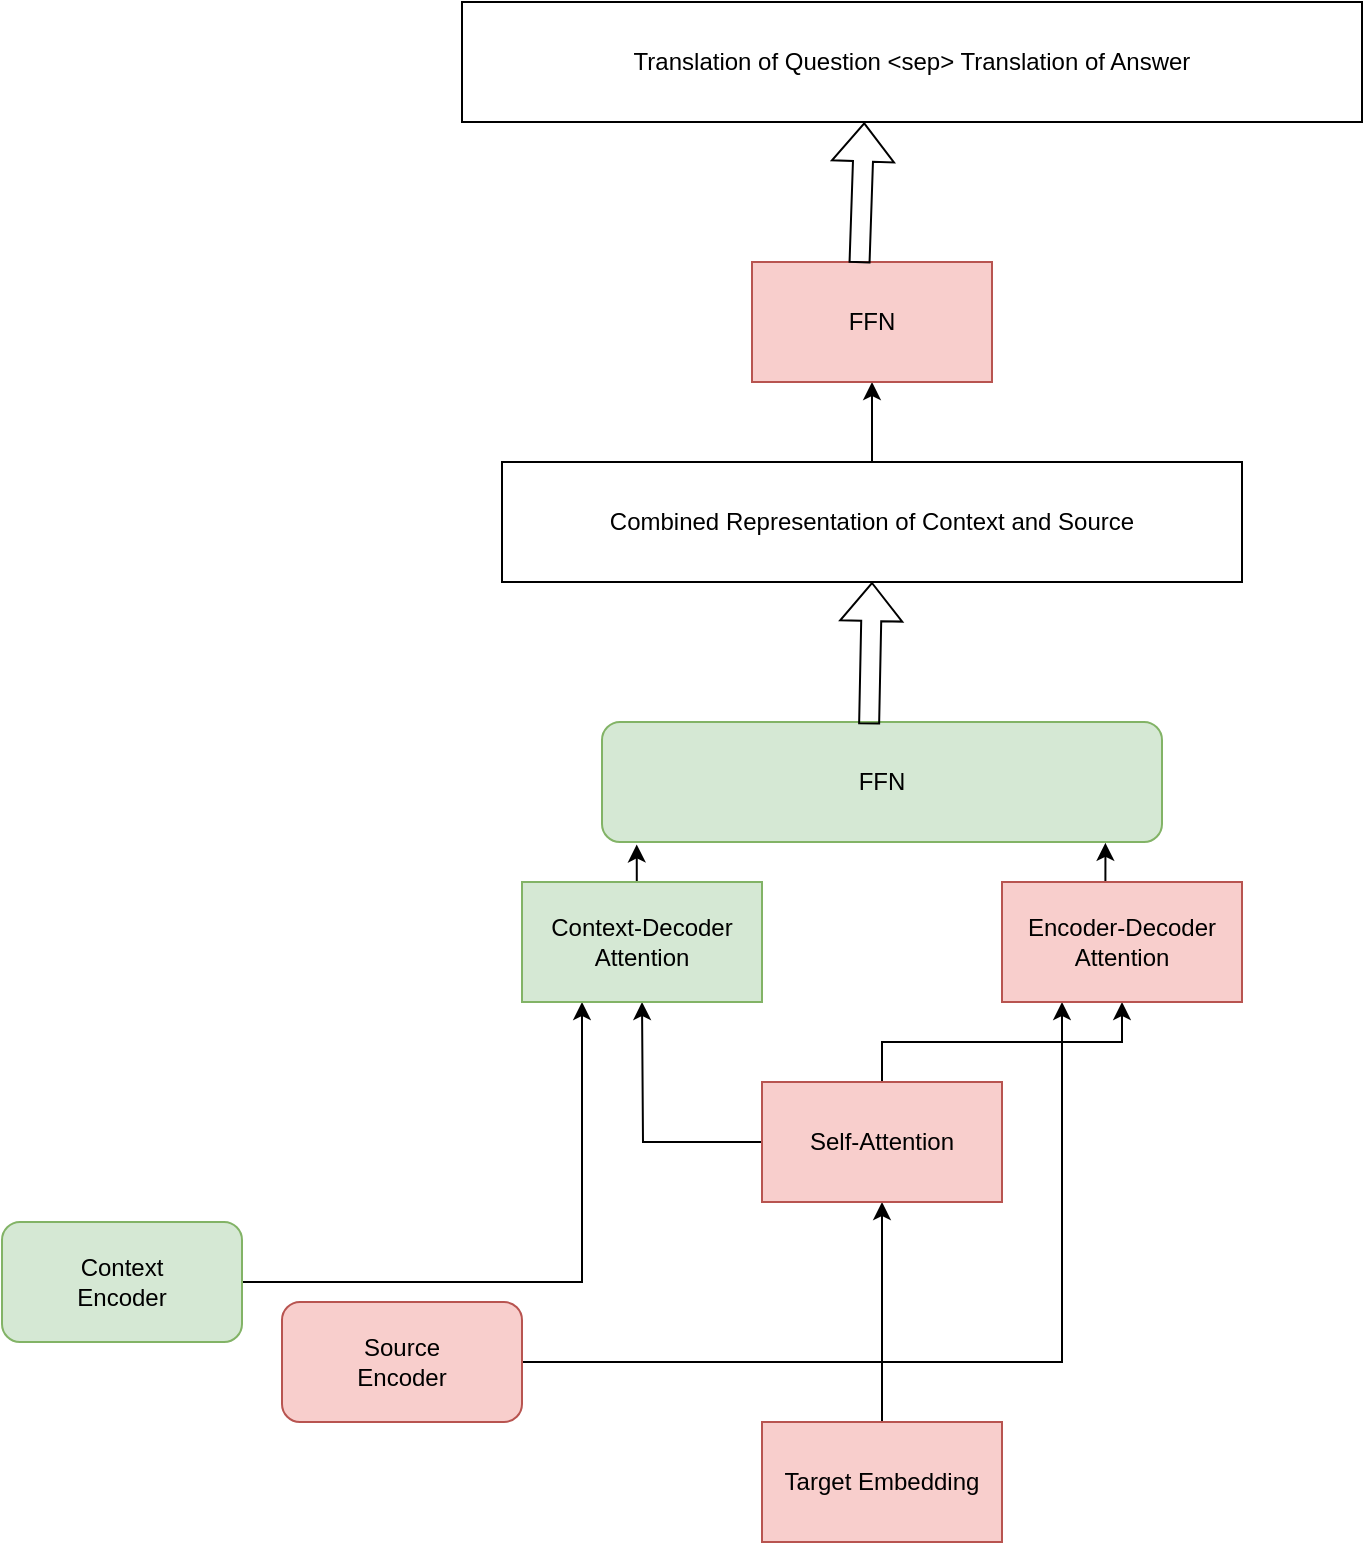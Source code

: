 <mxfile version="20.0.3" type="github"><diagram id="j9fgoMHlRESabCVzAFUy" name="Page-1"><mxGraphModel dx="986" dy="496" grid="1" gridSize="10" guides="1" tooltips="1" connect="1" arrows="1" fold="1" page="1" pageScale="1" pageWidth="850" pageHeight="1100" math="0" shadow="0"><root><mxCell id="0"/><mxCell id="1" parent="0"/><mxCell id="lCyRS-yCL0ZU_U1mTNhh-22" style="edgeStyle=orthogonalEdgeStyle;rounded=0;orthogonalLoop=1;jettySize=auto;html=1;entryX=0.25;entryY=1;entryDx=0;entryDy=0;" parent="1" source="lCyRS-yCL0ZU_U1mTNhh-23" target="lCyRS-yCL0ZU_U1mTNhh-34" edge="1"><mxGeometry relative="1" as="geometry"/></mxCell><mxCell id="lCyRS-yCL0ZU_U1mTNhh-23" value="Context&lt;br&gt;Encoder" style="rounded=1;whiteSpace=wrap;html=1;fillColor=#d5e8d4;strokeColor=#82b366;" parent="1" vertex="1"><mxGeometry x="90" y="720" width="120" height="60" as="geometry"/></mxCell><mxCell id="lCyRS-yCL0ZU_U1mTNhh-24" style="edgeStyle=orthogonalEdgeStyle;rounded=0;orthogonalLoop=1;jettySize=auto;html=1;entryX=0.25;entryY=1;entryDx=0;entryDy=0;" parent="1" source="lCyRS-yCL0ZU_U1mTNhh-25" target="lCyRS-yCL0ZU_U1mTNhh-32" edge="1"><mxGeometry relative="1" as="geometry"/></mxCell><mxCell id="lCyRS-yCL0ZU_U1mTNhh-25" value="Source&lt;br&gt;Encoder" style="rounded=1;whiteSpace=wrap;html=1;fillColor=#f8cecc;strokeColor=#b85450;" parent="1" vertex="1"><mxGeometry x="230" y="760" width="120" height="60" as="geometry"/></mxCell><mxCell id="lCyRS-yCL0ZU_U1mTNhh-26" value="" style="edgeStyle=orthogonalEdgeStyle;rounded=0;orthogonalLoop=1;jettySize=auto;html=1;" parent="1" source="lCyRS-yCL0ZU_U1mTNhh-27" target="lCyRS-yCL0ZU_U1mTNhh-30" edge="1"><mxGeometry relative="1" as="geometry"/></mxCell><mxCell id="lCyRS-yCL0ZU_U1mTNhh-27" value="Target Embedding" style="rounded=0;whiteSpace=wrap;html=1;fillColor=#f8cecc;strokeColor=#b85450;" parent="1" vertex="1"><mxGeometry x="470" y="820" width="120" height="60" as="geometry"/></mxCell><mxCell id="lCyRS-yCL0ZU_U1mTNhh-28" value="" style="edgeStyle=orthogonalEdgeStyle;rounded=0;orthogonalLoop=1;jettySize=auto;html=1;" parent="1" source="lCyRS-yCL0ZU_U1mTNhh-30" target="lCyRS-yCL0ZU_U1mTNhh-32" edge="1"><mxGeometry relative="1" as="geometry"/></mxCell><mxCell id="lCyRS-yCL0ZU_U1mTNhh-29" style="edgeStyle=orthogonalEdgeStyle;rounded=0;orthogonalLoop=1;jettySize=auto;html=1;" parent="1" source="lCyRS-yCL0ZU_U1mTNhh-30" edge="1"><mxGeometry relative="1" as="geometry"><mxPoint x="410" y="610" as="targetPoint"/></mxGeometry></mxCell><mxCell id="lCyRS-yCL0ZU_U1mTNhh-30" value="Self-Attention" style="rounded=0;whiteSpace=wrap;html=1;fillColor=#f8cecc;strokeColor=#b85450;" parent="1" vertex="1"><mxGeometry x="470" y="650" width="120" height="60" as="geometry"/></mxCell><mxCell id="lCyRS-yCL0ZU_U1mTNhh-31" style="edgeStyle=orthogonalEdgeStyle;rounded=0;orthogonalLoop=1;jettySize=auto;html=1;exitX=0.5;exitY=0;exitDx=0;exitDy=0;entryX=0.899;entryY=1.007;entryDx=0;entryDy=0;entryPerimeter=0;" parent="1" source="lCyRS-yCL0ZU_U1mTNhh-32" target="lCyRS-yCL0ZU_U1mTNhh-36" edge="1"><mxGeometry relative="1" as="geometry"/></mxCell><mxCell id="lCyRS-yCL0ZU_U1mTNhh-32" value="Encoder-Decoder Attention" style="rounded=0;whiteSpace=wrap;html=1;fillColor=#f8cecc;strokeColor=#b85450;" parent="1" vertex="1"><mxGeometry x="590" y="550" width="120" height="60" as="geometry"/></mxCell><mxCell id="lCyRS-yCL0ZU_U1mTNhh-33" style="edgeStyle=orthogonalEdgeStyle;rounded=0;orthogonalLoop=1;jettySize=auto;html=1;exitX=0.5;exitY=0;exitDx=0;exitDy=0;entryX=0.062;entryY=1.02;entryDx=0;entryDy=0;entryPerimeter=0;" parent="1" source="lCyRS-yCL0ZU_U1mTNhh-34" target="lCyRS-yCL0ZU_U1mTNhh-36" edge="1"><mxGeometry relative="1" as="geometry"/></mxCell><mxCell id="lCyRS-yCL0ZU_U1mTNhh-34" value="Context-Decoder Attention" style="rounded=0;whiteSpace=wrap;html=1;fillColor=#d5e8d4;strokeColor=#82b366;" parent="1" vertex="1"><mxGeometry x="350" y="550" width="120" height="60" as="geometry"/></mxCell><mxCell id="lCyRS-yCL0ZU_U1mTNhh-36" value="FFN" style="rounded=1;whiteSpace=wrap;html=1;fillColor=#d5e8d4;strokeColor=#82b366;" parent="1" vertex="1"><mxGeometry x="390" y="470" width="280" height="60" as="geometry"/></mxCell><mxCell id="lCyRS-yCL0ZU_U1mTNhh-44" value="" style="edgeStyle=orthogonalEdgeStyle;rounded=0;orthogonalLoop=1;jettySize=auto;html=1;" parent="1" source="lCyRS-yCL0ZU_U1mTNhh-39" target="lCyRS-yCL0ZU_U1mTNhh-43" edge="1"><mxGeometry relative="1" as="geometry"/></mxCell><mxCell id="lCyRS-yCL0ZU_U1mTNhh-39" value="Combined Representation of Context and Source" style="rounded=0;whiteSpace=wrap;html=1;" parent="1" vertex="1"><mxGeometry x="340" y="340" width="370" height="60" as="geometry"/></mxCell><mxCell id="lCyRS-yCL0ZU_U1mTNhh-43" value="FFN" style="whiteSpace=wrap;html=1;rounded=0;fillColor=#f8cecc;strokeColor=#b85450;" parent="1" vertex="1"><mxGeometry x="465" y="240" width="120" height="60" as="geometry"/></mxCell><mxCell id="nXRh8FmTCe9yKWYy3F18-2" value="Translation of Question &amp;lt;sep&amp;gt; Translation of Answer" style="rounded=0;whiteSpace=wrap;html=1;" parent="1" vertex="1"><mxGeometry x="320" y="110" width="450" height="60" as="geometry"/></mxCell><mxCell id="nXRh8FmTCe9yKWYy3F18-7" value="" style="shape=flexArrow;endArrow=classic;html=1;rounded=0;entryX=0.447;entryY=1.003;entryDx=0;entryDy=0;entryPerimeter=0;exitX=0.448;exitY=0.01;exitDx=0;exitDy=0;exitPerimeter=0;" parent="1" source="lCyRS-yCL0ZU_U1mTNhh-43" target="nXRh8FmTCe9yKWYy3F18-2" edge="1"><mxGeometry width="50" height="50" relative="1" as="geometry"><mxPoint x="400" y="380" as="sourcePoint"/><mxPoint x="450" y="330" as="targetPoint"/></mxGeometry></mxCell><mxCell id="tYVDcxUz_tRkpuV3-TqE-1" value="" style="shape=flexArrow;endArrow=classic;html=1;rounded=0;entryX=0.5;entryY=1;entryDx=0;entryDy=0;exitX=0.477;exitY=0.02;exitDx=0;exitDy=0;exitPerimeter=0;" edge="1" parent="1" source="lCyRS-yCL0ZU_U1mTNhh-36" target="lCyRS-yCL0ZU_U1mTNhh-39"><mxGeometry width="50" height="50" relative="1" as="geometry"><mxPoint x="400" y="530" as="sourcePoint"/><mxPoint x="450" y="480" as="targetPoint"/></mxGeometry></mxCell></root></mxGraphModel></diagram></mxfile>